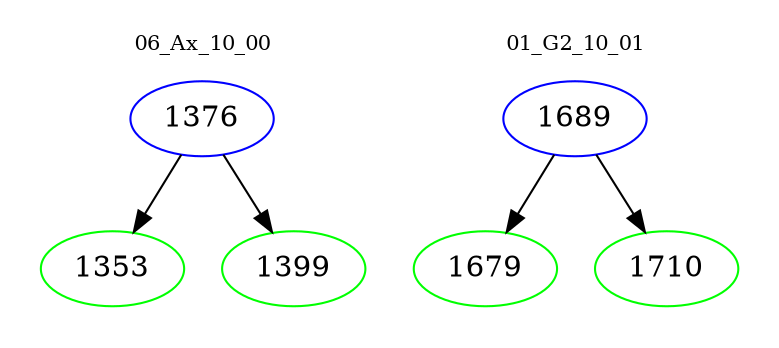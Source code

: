 digraph{
subgraph cluster_0 {
color = white
label = "06_Ax_10_00";
fontsize=10;
T0_1376 [label="1376", color="blue"]
T0_1376 -> T0_1353 [color="black"]
T0_1353 [label="1353", color="green"]
T0_1376 -> T0_1399 [color="black"]
T0_1399 [label="1399", color="green"]
}
subgraph cluster_1 {
color = white
label = "01_G2_10_01";
fontsize=10;
T1_1689 [label="1689", color="blue"]
T1_1689 -> T1_1679 [color="black"]
T1_1679 [label="1679", color="green"]
T1_1689 -> T1_1710 [color="black"]
T1_1710 [label="1710", color="green"]
}
}
